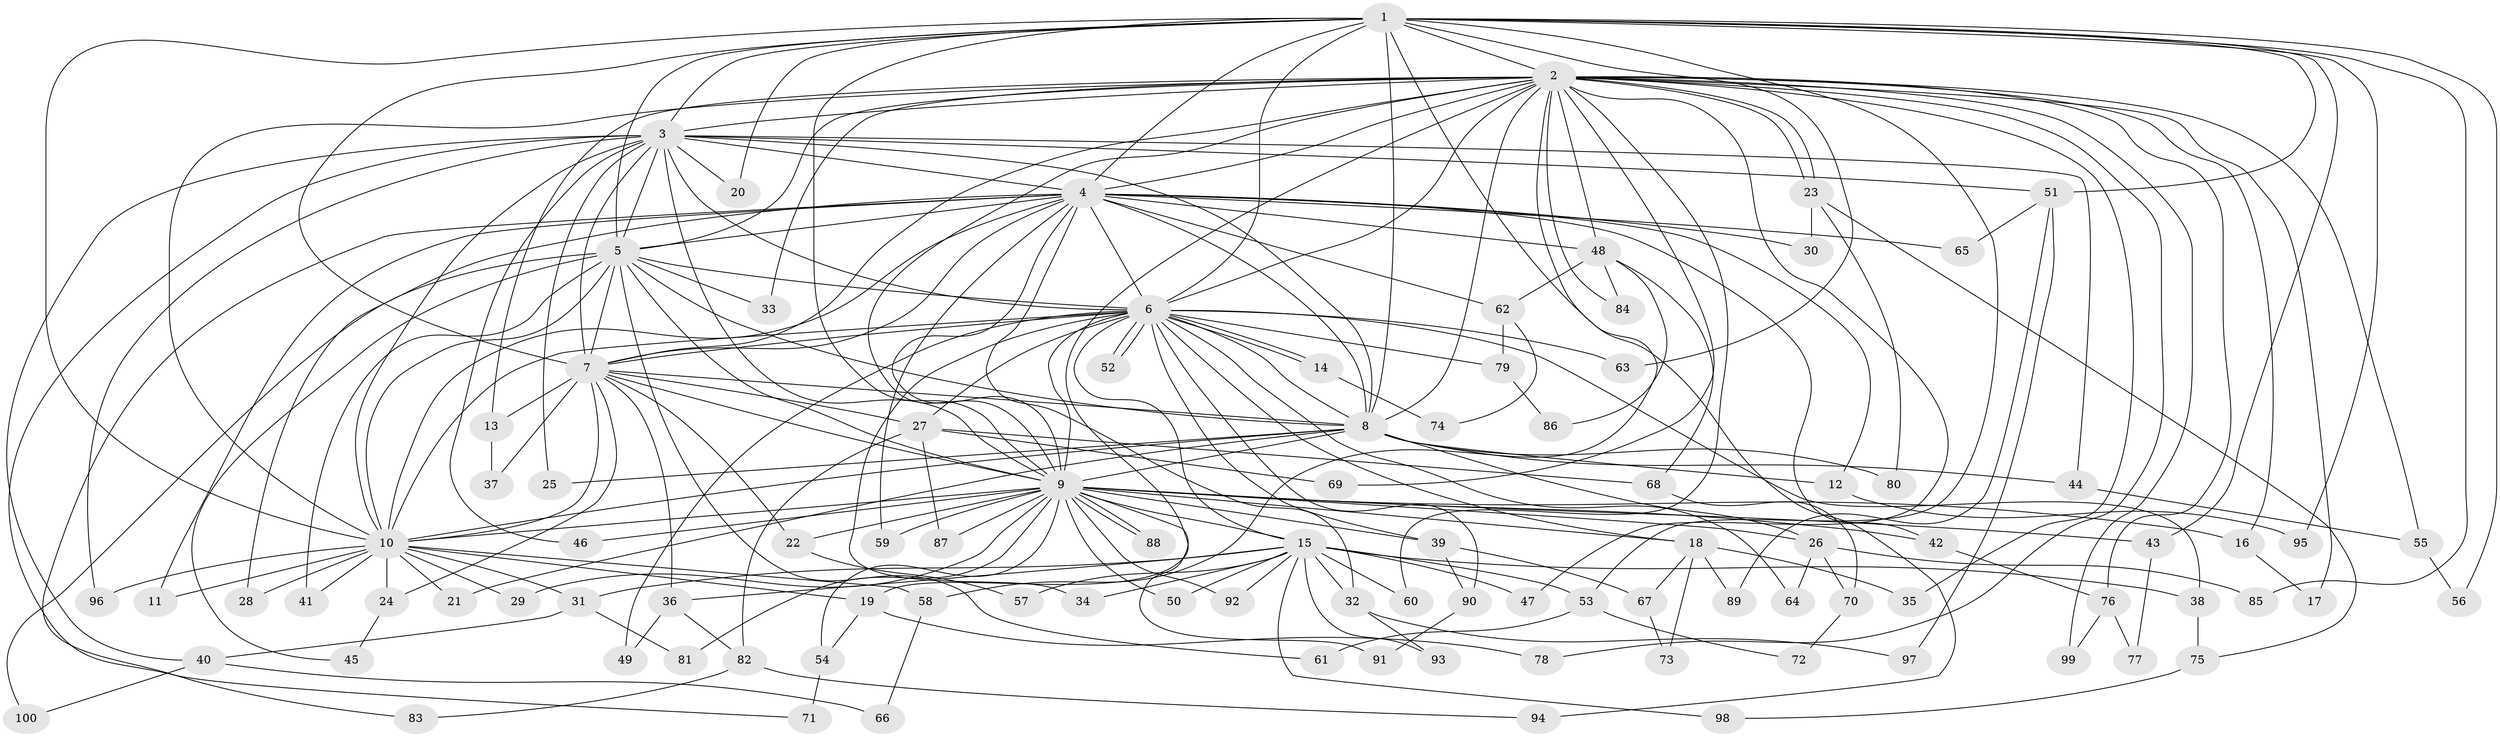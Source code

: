 // Generated by graph-tools (version 1.1) at 2025/38/02/21/25 10:38:53]
// undirected, 100 vertices, 225 edges
graph export_dot {
graph [start="1"]
  node [color=gray90,style=filled];
  1;
  2;
  3;
  4;
  5;
  6;
  7;
  8;
  9;
  10;
  11;
  12;
  13;
  14;
  15;
  16;
  17;
  18;
  19;
  20;
  21;
  22;
  23;
  24;
  25;
  26;
  27;
  28;
  29;
  30;
  31;
  32;
  33;
  34;
  35;
  36;
  37;
  38;
  39;
  40;
  41;
  42;
  43;
  44;
  45;
  46;
  47;
  48;
  49;
  50;
  51;
  52;
  53;
  54;
  55;
  56;
  57;
  58;
  59;
  60;
  61;
  62;
  63;
  64;
  65;
  66;
  67;
  68;
  69;
  70;
  71;
  72;
  73;
  74;
  75;
  76;
  77;
  78;
  79;
  80;
  81;
  82;
  83;
  84;
  85;
  86;
  87;
  88;
  89;
  90;
  91;
  92;
  93;
  94;
  95;
  96;
  97;
  98;
  99;
  100;
  1 -- 2;
  1 -- 3;
  1 -- 4;
  1 -- 5;
  1 -- 6;
  1 -- 7;
  1 -- 8;
  1 -- 9;
  1 -- 10;
  1 -- 20;
  1 -- 43;
  1 -- 51;
  1 -- 53;
  1 -- 56;
  1 -- 63;
  1 -- 85;
  1 -- 94;
  1 -- 95;
  2 -- 3;
  2 -- 4;
  2 -- 5;
  2 -- 6;
  2 -- 7;
  2 -- 8;
  2 -- 9;
  2 -- 10;
  2 -- 13;
  2 -- 16;
  2 -- 17;
  2 -- 19;
  2 -- 23;
  2 -- 23;
  2 -- 33;
  2 -- 35;
  2 -- 47;
  2 -- 48;
  2 -- 55;
  2 -- 58;
  2 -- 60;
  2 -- 69;
  2 -- 76;
  2 -- 78;
  2 -- 84;
  2 -- 99;
  3 -- 4;
  3 -- 5;
  3 -- 6;
  3 -- 7;
  3 -- 8;
  3 -- 9;
  3 -- 10;
  3 -- 20;
  3 -- 25;
  3 -- 40;
  3 -- 44;
  3 -- 46;
  3 -- 51;
  3 -- 71;
  3 -- 96;
  4 -- 5;
  4 -- 6;
  4 -- 7;
  4 -- 8;
  4 -- 9;
  4 -- 10;
  4 -- 11;
  4 -- 12;
  4 -- 28;
  4 -- 30;
  4 -- 32;
  4 -- 42;
  4 -- 48;
  4 -- 59;
  4 -- 62;
  4 -- 65;
  4 -- 83;
  5 -- 6;
  5 -- 7;
  5 -- 8;
  5 -- 9;
  5 -- 10;
  5 -- 33;
  5 -- 41;
  5 -- 45;
  5 -- 61;
  5 -- 100;
  6 -- 7;
  6 -- 8;
  6 -- 9;
  6 -- 10;
  6 -- 14;
  6 -- 14;
  6 -- 15;
  6 -- 18;
  6 -- 27;
  6 -- 34;
  6 -- 38;
  6 -- 39;
  6 -- 49;
  6 -- 52;
  6 -- 52;
  6 -- 63;
  6 -- 64;
  6 -- 79;
  6 -- 90;
  7 -- 8;
  7 -- 9;
  7 -- 10;
  7 -- 13;
  7 -- 22;
  7 -- 24;
  7 -- 27;
  7 -- 36;
  7 -- 37;
  8 -- 9;
  8 -- 10;
  8 -- 12;
  8 -- 21;
  8 -- 25;
  8 -- 26;
  8 -- 44;
  8 -- 80;
  9 -- 10;
  9 -- 15;
  9 -- 16;
  9 -- 18;
  9 -- 22;
  9 -- 26;
  9 -- 29;
  9 -- 39;
  9 -- 42;
  9 -- 43;
  9 -- 46;
  9 -- 50;
  9 -- 54;
  9 -- 59;
  9 -- 81;
  9 -- 87;
  9 -- 88;
  9 -- 88;
  9 -- 91;
  9 -- 92;
  10 -- 11;
  10 -- 19;
  10 -- 21;
  10 -- 24;
  10 -- 28;
  10 -- 29;
  10 -- 31;
  10 -- 41;
  10 -- 58;
  10 -- 96;
  12 -- 95;
  13 -- 37;
  14 -- 74;
  15 -- 31;
  15 -- 32;
  15 -- 34;
  15 -- 36;
  15 -- 38;
  15 -- 47;
  15 -- 50;
  15 -- 53;
  15 -- 57;
  15 -- 60;
  15 -- 92;
  15 -- 93;
  15 -- 98;
  16 -- 17;
  18 -- 35;
  18 -- 67;
  18 -- 73;
  18 -- 89;
  19 -- 54;
  19 -- 78;
  22 -- 57;
  23 -- 30;
  23 -- 75;
  23 -- 80;
  24 -- 45;
  26 -- 64;
  26 -- 70;
  26 -- 85;
  27 -- 68;
  27 -- 69;
  27 -- 82;
  27 -- 87;
  31 -- 40;
  31 -- 81;
  32 -- 93;
  32 -- 97;
  36 -- 49;
  36 -- 82;
  38 -- 75;
  39 -- 67;
  39 -- 90;
  40 -- 66;
  40 -- 100;
  42 -- 76;
  43 -- 77;
  44 -- 55;
  48 -- 62;
  48 -- 68;
  48 -- 84;
  48 -- 86;
  51 -- 65;
  51 -- 89;
  51 -- 97;
  53 -- 61;
  53 -- 72;
  54 -- 71;
  55 -- 56;
  58 -- 66;
  62 -- 74;
  62 -- 79;
  67 -- 73;
  68 -- 70;
  70 -- 72;
  75 -- 98;
  76 -- 77;
  76 -- 99;
  79 -- 86;
  82 -- 83;
  82 -- 94;
  90 -- 91;
}
